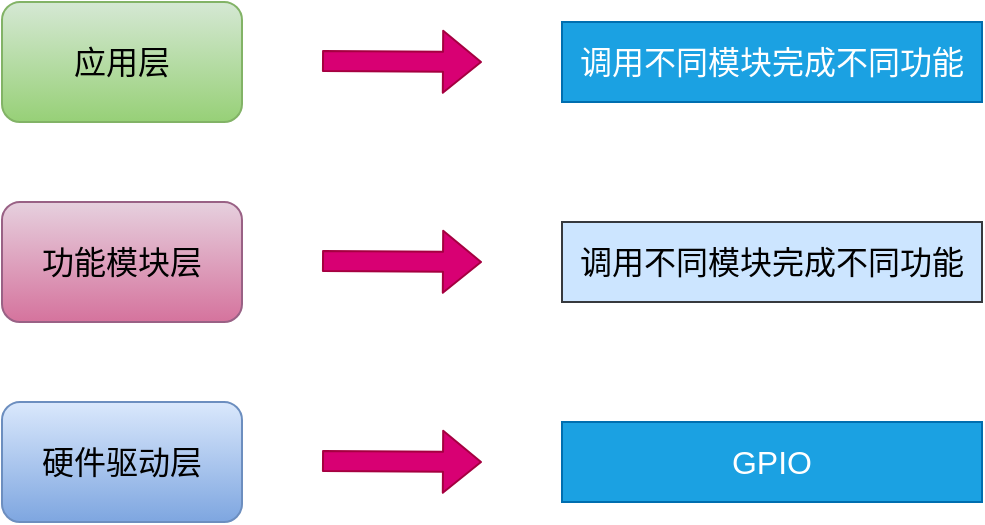 <mxfile version="13.6.2" type="device"><diagram id="RXtjjyubqijanpIje3UT" name="Page-1"><mxGraphModel dx="946" dy="632" grid="1" gridSize="10" guides="1" tooltips="1" connect="1" arrows="1" fold="1" page="1" pageScale="1" pageWidth="2339" pageHeight="3300" math="0" shadow="0"><root><mxCell id="0"/><mxCell id="1" parent="0"/><mxCell id="P6VICfizuHDZjJ3_aSY5-1" value="&lt;font style=&quot;font-size: 16px&quot;&gt;调用不同模块完成不同功能&lt;/font&gt;" style="rounded=0;whiteSpace=wrap;html=1;fillColor=#1ba1e2;strokeColor=#006EAF;fontColor=#ffffff;" vertex="1" parent="1"><mxGeometry x="520" y="210" width="210" height="40" as="geometry"/></mxCell><mxCell id="P6VICfizuHDZjJ3_aSY5-2" value="&lt;font style=&quot;font-size: 16px&quot;&gt;硬件驱动层&lt;/font&gt;" style="rounded=1;whiteSpace=wrap;html=1;fillColor=#dae8fc;strokeColor=#6c8ebf;gradientColor=#7ea6e0;" vertex="1" parent="1"><mxGeometry x="240" y="400" width="120" height="60" as="geometry"/></mxCell><mxCell id="P6VICfizuHDZjJ3_aSY5-3" value="&lt;font style=&quot;font-size: 16px&quot;&gt;应用层&lt;/font&gt;" style="rounded=1;whiteSpace=wrap;html=1;fillColor=#d5e8d4;strokeColor=#82b366;gradientColor=#97d077;" vertex="1" parent="1"><mxGeometry x="240" y="200" width="120" height="60" as="geometry"/></mxCell><mxCell id="P6VICfizuHDZjJ3_aSY5-4" value="&lt;font style=&quot;font-size: 16px&quot;&gt;功能模块层&lt;/font&gt;" style="rounded=1;whiteSpace=wrap;html=1;fillColor=#e6d0de;strokeColor=#996185;gradientColor=#d5739d;" vertex="1" parent="1"><mxGeometry x="240" y="300" width="120" height="60" as="geometry"/></mxCell><mxCell id="P6VICfizuHDZjJ3_aSY5-5" value="" style="shape=flexArrow;endArrow=classic;html=1;fillColor=#d80073;strokeColor=#A50040;" edge="1" parent="1"><mxGeometry width="50" height="50" relative="1" as="geometry"><mxPoint x="400" y="429.5" as="sourcePoint"/><mxPoint x="480" y="430" as="targetPoint"/></mxGeometry></mxCell><mxCell id="P6VICfizuHDZjJ3_aSY5-6" value="" style="shape=flexArrow;endArrow=classic;html=1;fillColor=#d80073;strokeColor=#A50040;" edge="1" parent="1"><mxGeometry width="50" height="50" relative="1" as="geometry"><mxPoint x="400" y="229.5" as="sourcePoint"/><mxPoint x="480" y="230" as="targetPoint"/></mxGeometry></mxCell><mxCell id="P6VICfizuHDZjJ3_aSY5-7" value="" style="shape=flexArrow;endArrow=classic;html=1;fillColor=#d80073;strokeColor=#A50040;" edge="1" parent="1"><mxGeometry width="50" height="50" relative="1" as="geometry"><mxPoint x="400" y="329.5" as="sourcePoint"/><mxPoint x="480" y="330" as="targetPoint"/></mxGeometry></mxCell><mxCell id="P6VICfizuHDZjJ3_aSY5-8" value="&lt;font style=&quot;font-size: 16px&quot;&gt;调用不同模块完成不同功能&lt;/font&gt;" style="rounded=0;whiteSpace=wrap;html=1;fillColor=#cce5ff;strokeColor=#36393d;" vertex="1" parent="1"><mxGeometry x="520" y="310" width="210" height="40" as="geometry"/></mxCell><mxCell id="P6VICfizuHDZjJ3_aSY5-9" value="&lt;font style=&quot;font-size: 16px&quot;&gt;GPIO&lt;br&gt;&lt;/font&gt;" style="rounded=0;whiteSpace=wrap;html=1;fillColor=#1ba1e2;strokeColor=#006EAF;fontColor=#ffffff;" vertex="1" parent="1"><mxGeometry x="520" y="410" width="210" height="40" as="geometry"/></mxCell></root></mxGraphModel></diagram></mxfile>